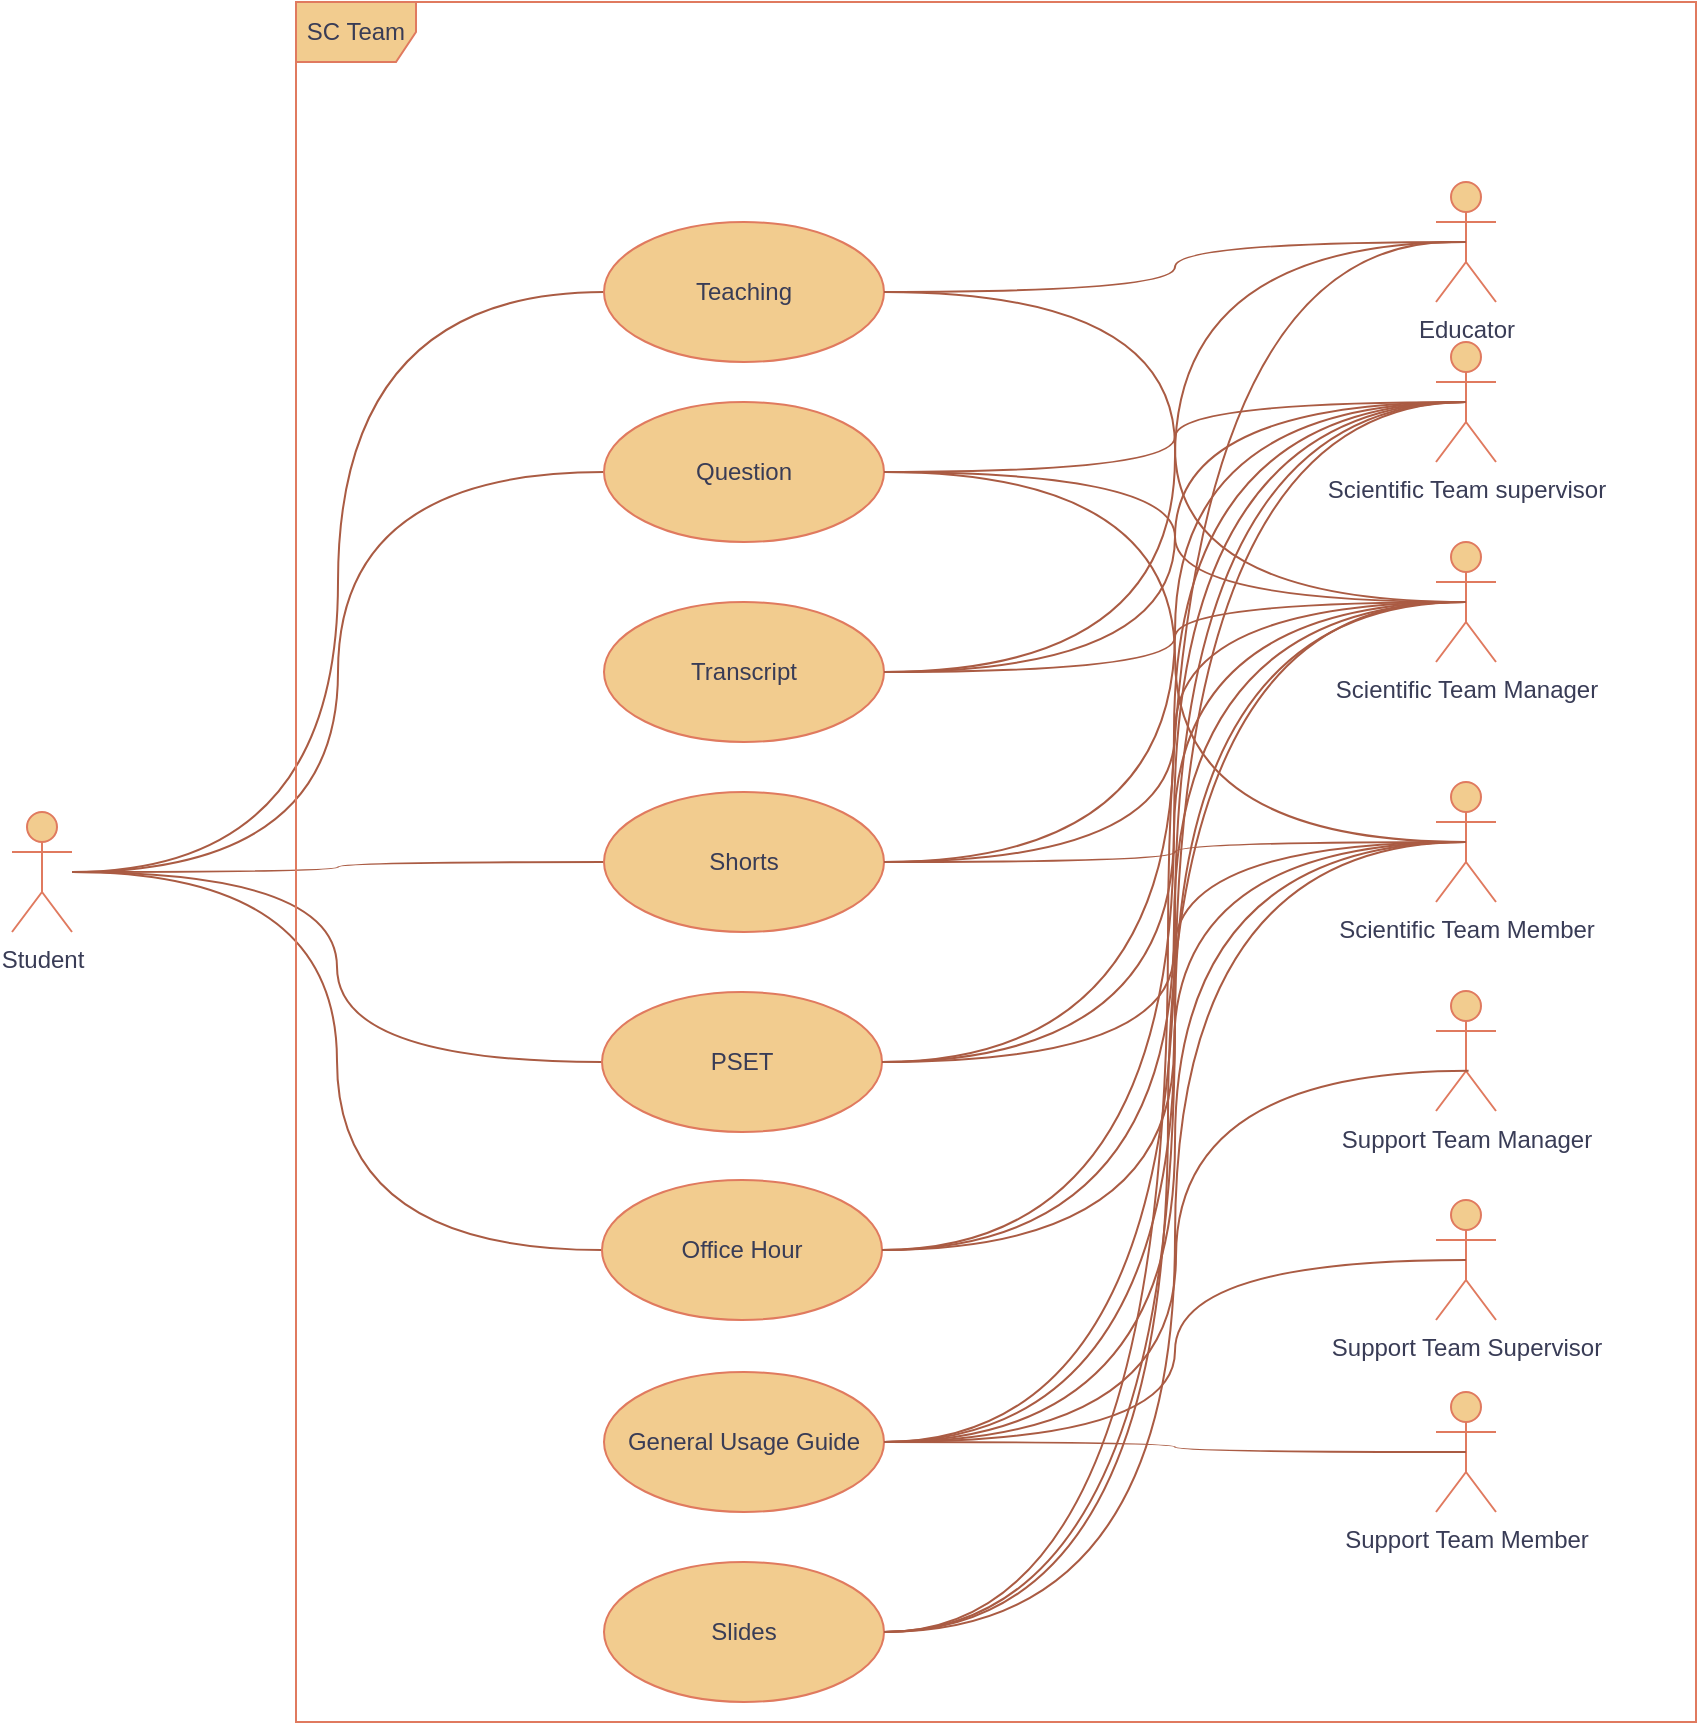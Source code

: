 <mxfile version="24.7.2" type="github">
  <diagram name="Page-1" id="fy9MFlwB3tOoA_Fu7364">
    <mxGraphModel dx="1593" dy="829" grid="1" gridSize="10" guides="1" tooltips="1" connect="1" arrows="1" fold="1" page="1" pageScale="1" pageWidth="827" pageHeight="1169" background="none" math="0" shadow="0">
      <root>
        <mxCell id="0" />
        <mxCell id="1" parent="0" />
        <mxCell id="oyihTQzyywMHuzACYi7b-41" style="edgeStyle=elbowEdgeStyle;shape=connector;curved=1;rounded=0;jumpStyle=arc;orthogonalLoop=1;jettySize=auto;html=1;shadow=0;strokeColor=#aa5b43;align=center;verticalAlign=middle;fontFamily=Helvetica;fontSize=11;fontColor=default;labelBackgroundColor=default;endArrow=none;endFill=0;flowAnimation=0;" edge="1" parent="1" source="vlauwfzfE7p3HynKM8hs-1" target="vlauwfzfE7p3HynKM8hs-20">
          <mxGeometry relative="1" as="geometry" />
        </mxCell>
        <mxCell id="oyihTQzyywMHuzACYi7b-42" style="edgeStyle=elbowEdgeStyle;shape=connector;curved=1;rounded=0;jumpStyle=arc;orthogonalLoop=1;jettySize=auto;html=1;shadow=0;strokeColor=#aa5b43;align=center;verticalAlign=middle;fontFamily=Helvetica;fontSize=11;fontColor=default;labelBackgroundColor=default;endArrow=none;endFill=0;flowAnimation=0;" edge="1" parent="1" source="vlauwfzfE7p3HynKM8hs-1" target="vlauwfzfE7p3HynKM8hs-10">
          <mxGeometry relative="1" as="geometry" />
        </mxCell>
        <mxCell id="oyihTQzyywMHuzACYi7b-43" style="edgeStyle=elbowEdgeStyle;shape=connector;curved=1;rounded=0;jumpStyle=arc;orthogonalLoop=1;jettySize=auto;html=1;shadow=0;strokeColor=#aa5b43;align=center;verticalAlign=middle;fontFamily=Helvetica;fontSize=11;fontColor=default;labelBackgroundColor=default;endArrow=none;endFill=0;flowAnimation=0;" edge="1" parent="1" source="vlauwfzfE7p3HynKM8hs-1" target="vlauwfzfE7p3HynKM8hs-16">
          <mxGeometry relative="1" as="geometry" />
        </mxCell>
        <mxCell id="oyihTQzyywMHuzACYi7b-44" style="edgeStyle=elbowEdgeStyle;shape=connector;curved=1;rounded=0;jumpStyle=arc;orthogonalLoop=1;jettySize=auto;html=1;shadow=0;strokeColor=#aa5b43;align=center;verticalAlign=middle;fontFamily=Helvetica;fontSize=11;fontColor=default;labelBackgroundColor=default;endArrow=none;endFill=0;flowAnimation=0;" edge="1" parent="1" source="vlauwfzfE7p3HynKM8hs-1" target="vlauwfzfE7p3HynKM8hs-12">
          <mxGeometry relative="1" as="geometry" />
        </mxCell>
        <mxCell id="oyihTQzyywMHuzACYi7b-45" style="edgeStyle=elbowEdgeStyle;shape=connector;curved=1;rounded=0;jumpStyle=arc;orthogonalLoop=1;jettySize=auto;html=1;shadow=0;strokeColor=#aa5b43;align=center;verticalAlign=middle;fontFamily=Helvetica;fontSize=11;fontColor=default;labelBackgroundColor=default;endArrow=none;endFill=0;flowAnimation=0;" edge="1" parent="1" source="vlauwfzfE7p3HynKM8hs-1" target="vlauwfzfE7p3HynKM8hs-14">
          <mxGeometry relative="1" as="geometry" />
        </mxCell>
        <mxCell id="vlauwfzfE7p3HynKM8hs-1" value="Student" style="shape=umlActor;verticalLabelPosition=bottom;verticalAlign=top;html=1;labelBackgroundColor=none;fillColor=#F2CC8F;strokeColor=#E07A5F;fontColor=#393C56;rounded=1;" parent="1" vertex="1">
          <mxGeometry x="20" y="495" width="30" height="60" as="geometry" />
        </mxCell>
        <mxCell id="vlauwfzfE7p3HynKM8hs-4" value="Educator" style="shape=umlActor;verticalLabelPosition=bottom;verticalAlign=top;html=1;labelBackgroundColor=none;fillColor=#F2CC8F;strokeColor=#E07A5F;fontColor=#393C56;rounded=1;" parent="1" vertex="1">
          <mxGeometry x="732" y="180" width="30" height="60" as="geometry" />
        </mxCell>
        <mxCell id="vlauwfzfE7p3HynKM8hs-5" value="Support Team Member" style="shape=umlActor;verticalLabelPosition=bottom;verticalAlign=top;html=1;labelBackgroundColor=none;fillColor=#F2CC8F;strokeColor=#E07A5F;fontColor=#393C56;rounded=1;" parent="1" vertex="1">
          <mxGeometry x="732" y="785" width="30" height="60" as="geometry" />
        </mxCell>
        <mxCell id="vlauwfzfE7p3HynKM8hs-6" value="Scientific Team Manager" style="shape=umlActor;verticalLabelPosition=bottom;verticalAlign=top;html=1;labelBackgroundColor=none;fillColor=#F2CC8F;strokeColor=#E07A5F;fontColor=#393C56;rounded=1;" parent="1" vertex="1">
          <mxGeometry x="732" y="360" width="30" height="60" as="geometry" />
        </mxCell>
        <mxCell id="vlauwfzfE7p3HynKM8hs-7" value="Scientific Team supervisor" style="shape=umlActor;verticalLabelPosition=bottom;verticalAlign=top;html=1;labelBackgroundColor=none;fillColor=#F2CC8F;strokeColor=#E07A5F;fontColor=#393C56;rounded=1;" parent="1" vertex="1">
          <mxGeometry x="732" y="260" width="30" height="60" as="geometry" />
        </mxCell>
        <mxCell id="vlauwfzfE7p3HynKM8hs-8" value="Scientific Team Member" style="shape=umlActor;verticalLabelPosition=bottom;verticalAlign=top;html=1;labelBackgroundColor=none;fillColor=#F2CC8F;strokeColor=#E07A5F;fontColor=#393C56;rounded=1;" parent="1" vertex="1">
          <mxGeometry x="732" y="480" width="30" height="60" as="geometry" />
        </mxCell>
        <mxCell id="vlauwfzfE7p3HynKM8hs-10" value="Question" style="ellipse;whiteSpace=wrap;html=1;labelBackgroundColor=none;fillColor=#F2CC8F;strokeColor=#E07A5F;fontColor=#393C56;rounded=1;" parent="1" vertex="1">
          <mxGeometry x="316" y="290" width="140" height="70" as="geometry" />
        </mxCell>
        <mxCell id="vlauwfzfE7p3HynKM8hs-11" value="Transcript" style="ellipse;whiteSpace=wrap;html=1;labelBackgroundColor=none;fillColor=#F2CC8F;strokeColor=#E07A5F;fontColor=#393C56;rounded=1;" parent="1" vertex="1">
          <mxGeometry x="316" y="390" width="140" height="70" as="geometry" />
        </mxCell>
        <mxCell id="vlauwfzfE7p3HynKM8hs-12" value="Shorts" style="ellipse;whiteSpace=wrap;html=1;labelBackgroundColor=none;fillColor=#F2CC8F;strokeColor=#E07A5F;fontColor=#393C56;rounded=1;" parent="1" vertex="1">
          <mxGeometry x="316" y="485" width="140" height="70" as="geometry" />
        </mxCell>
        <mxCell id="vlauwfzfE7p3HynKM8hs-14" value="PSET" style="ellipse;whiteSpace=wrap;html=1;labelBackgroundColor=none;fillColor=#F2CC8F;strokeColor=#E07A5F;fontColor=#393C56;rounded=1;" parent="1" vertex="1">
          <mxGeometry x="315" y="585" width="140" height="70" as="geometry" />
        </mxCell>
        <mxCell id="vlauwfzfE7p3HynKM8hs-16" value="Office Hour" style="ellipse;whiteSpace=wrap;html=1;labelBackgroundColor=none;fillColor=#F2CC8F;strokeColor=#E07A5F;fontColor=#393C56;rounded=1;" parent="1" vertex="1">
          <mxGeometry x="315" y="679" width="140" height="70" as="geometry" />
        </mxCell>
        <mxCell id="vlauwfzfE7p3HynKM8hs-17" value="General Usage Guide" style="ellipse;whiteSpace=wrap;html=1;labelBackgroundColor=none;fillColor=#F2CC8F;strokeColor=#E07A5F;fontColor=#393C56;rounded=1;" parent="1" vertex="1">
          <mxGeometry x="316" y="775" width="140" height="70" as="geometry" />
        </mxCell>
        <mxCell id="vlauwfzfE7p3HynKM8hs-20" value="Teaching" style="ellipse;whiteSpace=wrap;html=1;labelBackgroundColor=none;fillColor=#F2CC8F;strokeColor=#E07A5F;fontColor=#393C56;rounded=1;" parent="1" vertex="1">
          <mxGeometry x="316" y="200" width="140" height="70" as="geometry" />
        </mxCell>
        <mxCell id="vlauwfzfE7p3HynKM8hs-22" value="SC Team" style="shape=umlFrame;whiteSpace=wrap;html=1;pointerEvents=0;labelBackgroundColor=none;fillColor=#F2CC8F;strokeColor=#E07A5F;fontColor=#393C56;rounded=1;" parent="1" vertex="1">
          <mxGeometry x="162" y="90" width="700" height="860" as="geometry" />
        </mxCell>
        <mxCell id="vlauwfzfE7p3HynKM8hs-25" value="Support Team Manager" style="shape=umlActor;verticalLabelPosition=bottom;verticalAlign=top;html=1;labelBackgroundColor=none;fillColor=#F2CC8F;strokeColor=#E07A5F;fontColor=#393C56;rounded=1;" parent="1" vertex="1">
          <mxGeometry x="732" y="584.5" width="30" height="60" as="geometry" />
        </mxCell>
        <mxCell id="oyihTQzyywMHuzACYi7b-1" style="edgeStyle=elbowEdgeStyle;rounded=0;orthogonalLoop=1;jettySize=auto;html=1;entryX=0.5;entryY=0.5;entryDx=0;entryDy=0;entryPerimeter=0;jumpStyle=arc;shadow=0;flowAnimation=0;curved=1;strokeColor=#aa5b43;endArrow=none;endFill=0;" edge="1" parent="1" source="vlauwfzfE7p3HynKM8hs-11" target="vlauwfzfE7p3HynKM8hs-4">
          <mxGeometry relative="1" as="geometry" />
        </mxCell>
        <mxCell id="oyihTQzyywMHuzACYi7b-2" style="edgeStyle=elbowEdgeStyle;shape=connector;curved=1;rounded=0;jumpStyle=arc;orthogonalLoop=1;jettySize=auto;html=1;entryX=0.5;entryY=0.5;entryDx=0;entryDy=0;entryPerimeter=0;shadow=0;strokeColor=#aa5b43;align=center;verticalAlign=middle;fontFamily=Helvetica;fontSize=11;fontColor=default;labelBackgroundColor=default;endArrow=none;endFill=0;flowAnimation=0;" edge="1" parent="1" source="vlauwfzfE7p3HynKM8hs-20" target="vlauwfzfE7p3HynKM8hs-4">
          <mxGeometry relative="1" as="geometry" />
        </mxCell>
        <mxCell id="oyihTQzyywMHuzACYi7b-7" style="edgeStyle=elbowEdgeStyle;shape=connector;curved=1;rounded=0;jumpStyle=arc;orthogonalLoop=1;jettySize=auto;html=1;entryX=0.5;entryY=0.5;entryDx=0;entryDy=0;entryPerimeter=0;shadow=0;strokeColor=#aa5b43;align=center;verticalAlign=middle;fontFamily=Helvetica;fontSize=11;fontColor=default;labelBackgroundColor=default;endArrow=none;endFill=0;flowAnimation=0;" edge="1" parent="1" source="vlauwfzfE7p3HynKM8hs-20" target="vlauwfzfE7p3HynKM8hs-6">
          <mxGeometry relative="1" as="geometry" />
        </mxCell>
        <mxCell id="oyihTQzyywMHuzACYi7b-8" style="edgeStyle=elbowEdgeStyle;shape=connector;curved=1;rounded=0;jumpStyle=arc;orthogonalLoop=1;jettySize=auto;html=1;entryX=0.5;entryY=0.5;entryDx=0;entryDy=0;entryPerimeter=0;shadow=0;strokeColor=#aa5b43;align=center;verticalAlign=middle;fontFamily=Helvetica;fontSize=11;fontColor=default;labelBackgroundColor=default;endArrow=none;endFill=0;flowAnimation=0;" edge="1" parent="1" source="vlauwfzfE7p3HynKM8hs-10" target="vlauwfzfE7p3HynKM8hs-6">
          <mxGeometry relative="1" as="geometry" />
        </mxCell>
        <mxCell id="oyihTQzyywMHuzACYi7b-9" style="edgeStyle=elbowEdgeStyle;shape=connector;curved=1;rounded=0;jumpStyle=arc;orthogonalLoop=1;jettySize=auto;html=1;entryX=0.5;entryY=0.5;entryDx=0;entryDy=0;entryPerimeter=0;shadow=0;strokeColor=#aa5b43;align=center;verticalAlign=middle;fontFamily=Helvetica;fontSize=11;fontColor=default;labelBackgroundColor=default;endArrow=none;endFill=0;flowAnimation=0;" edge="1" parent="1" source="vlauwfzfE7p3HynKM8hs-11" target="vlauwfzfE7p3HynKM8hs-6">
          <mxGeometry relative="1" as="geometry" />
        </mxCell>
        <mxCell id="oyihTQzyywMHuzACYi7b-10" style="edgeStyle=elbowEdgeStyle;shape=connector;curved=1;rounded=0;jumpStyle=arc;orthogonalLoop=1;jettySize=auto;html=1;entryX=0.5;entryY=0.5;entryDx=0;entryDy=0;entryPerimeter=0;shadow=0;strokeColor=#aa5b43;align=center;verticalAlign=middle;fontFamily=Helvetica;fontSize=11;fontColor=default;labelBackgroundColor=default;endArrow=none;endFill=0;flowAnimation=0;" edge="1" parent="1" source="vlauwfzfE7p3HynKM8hs-12" target="vlauwfzfE7p3HynKM8hs-6">
          <mxGeometry relative="1" as="geometry" />
        </mxCell>
        <mxCell id="oyihTQzyywMHuzACYi7b-11" style="edgeStyle=elbowEdgeStyle;shape=connector;curved=1;rounded=0;jumpStyle=arc;orthogonalLoop=1;jettySize=auto;html=1;entryX=0.5;entryY=0.5;entryDx=0;entryDy=0;entryPerimeter=0;shadow=0;strokeColor=#aa5b43;align=center;verticalAlign=middle;fontFamily=Helvetica;fontSize=11;fontColor=default;labelBackgroundColor=default;endArrow=none;endFill=0;flowAnimation=0;" edge="1" parent="1" source="vlauwfzfE7p3HynKM8hs-14" target="vlauwfzfE7p3HynKM8hs-6">
          <mxGeometry relative="1" as="geometry" />
        </mxCell>
        <mxCell id="oyihTQzyywMHuzACYi7b-13" style="edgeStyle=elbowEdgeStyle;shape=connector;curved=1;rounded=0;jumpStyle=arc;orthogonalLoop=1;jettySize=auto;html=1;entryX=0.5;entryY=0.5;entryDx=0;entryDy=0;entryPerimeter=0;shadow=0;strokeColor=#aa5b43;align=center;verticalAlign=middle;fontFamily=Helvetica;fontSize=11;fontColor=default;labelBackgroundColor=default;endArrow=none;endFill=0;flowAnimation=0;" edge="1" parent="1" source="vlauwfzfE7p3HynKM8hs-16" target="vlauwfzfE7p3HynKM8hs-6">
          <mxGeometry relative="1" as="geometry" />
        </mxCell>
        <mxCell id="oyihTQzyywMHuzACYi7b-14" style="edgeStyle=elbowEdgeStyle;shape=connector;curved=1;rounded=0;jumpStyle=arc;orthogonalLoop=1;jettySize=auto;html=1;entryX=0.5;entryY=0.5;entryDx=0;entryDy=0;entryPerimeter=0;shadow=0;strokeColor=#aa5b43;align=center;verticalAlign=middle;fontFamily=Helvetica;fontSize=11;fontColor=default;labelBackgroundColor=default;endArrow=none;endFill=0;flowAnimation=0;" edge="1" parent="1" source="vlauwfzfE7p3HynKM8hs-17" target="vlauwfzfE7p3HynKM8hs-6">
          <mxGeometry relative="1" as="geometry" />
        </mxCell>
        <mxCell id="oyihTQzyywMHuzACYi7b-20" style="edgeStyle=elbowEdgeStyle;shape=connector;curved=1;rounded=0;jumpStyle=arc;orthogonalLoop=1;jettySize=auto;html=1;entryX=0.5;entryY=0.5;entryDx=0;entryDy=0;entryPerimeter=0;shadow=0;strokeColor=#aa5b43;align=center;verticalAlign=middle;fontFamily=Helvetica;fontSize=11;fontColor=default;labelBackgroundColor=default;endArrow=none;endFill=0;flowAnimation=0;" edge="1" parent="1" source="vlauwfzfE7p3HynKM8hs-10" target="vlauwfzfE7p3HynKM8hs-7">
          <mxGeometry relative="1" as="geometry" />
        </mxCell>
        <mxCell id="oyihTQzyywMHuzACYi7b-21" style="edgeStyle=elbowEdgeStyle;shape=connector;curved=1;rounded=0;jumpStyle=arc;orthogonalLoop=1;jettySize=auto;html=1;entryX=0.5;entryY=0.5;entryDx=0;entryDy=0;entryPerimeter=0;shadow=0;strokeColor=#aa5b43;align=center;verticalAlign=middle;fontFamily=Helvetica;fontSize=11;fontColor=default;labelBackgroundColor=default;endArrow=none;endFill=0;flowAnimation=0;" edge="1" parent="1" source="vlauwfzfE7p3HynKM8hs-11" target="vlauwfzfE7p3HynKM8hs-7">
          <mxGeometry relative="1" as="geometry" />
        </mxCell>
        <mxCell id="oyihTQzyywMHuzACYi7b-22" style="edgeStyle=elbowEdgeStyle;shape=connector;curved=1;rounded=0;jumpStyle=arc;orthogonalLoop=1;jettySize=auto;html=1;entryX=0.5;entryY=0.5;entryDx=0;entryDy=0;entryPerimeter=0;shadow=0;strokeColor=#aa5b43;align=center;verticalAlign=middle;fontFamily=Helvetica;fontSize=11;fontColor=default;labelBackgroundColor=default;endArrow=none;endFill=0;flowAnimation=0;" edge="1" parent="1" source="vlauwfzfE7p3HynKM8hs-12" target="vlauwfzfE7p3HynKM8hs-7">
          <mxGeometry relative="1" as="geometry" />
        </mxCell>
        <mxCell id="oyihTQzyywMHuzACYi7b-23" style="edgeStyle=elbowEdgeStyle;shape=connector;curved=1;rounded=0;jumpStyle=arc;orthogonalLoop=1;jettySize=auto;html=1;entryX=0.5;entryY=0.5;entryDx=0;entryDy=0;entryPerimeter=0;shadow=0;strokeColor=#aa5b43;align=center;verticalAlign=middle;fontFamily=Helvetica;fontSize=11;fontColor=default;labelBackgroundColor=default;endArrow=none;endFill=0;flowAnimation=0;" edge="1" parent="1" source="vlauwfzfE7p3HynKM8hs-14" target="vlauwfzfE7p3HynKM8hs-7">
          <mxGeometry relative="1" as="geometry" />
        </mxCell>
        <mxCell id="oyihTQzyywMHuzACYi7b-24" style="edgeStyle=elbowEdgeStyle;shape=connector;curved=1;rounded=0;jumpStyle=arc;orthogonalLoop=1;jettySize=auto;html=1;entryX=0.5;entryY=0.5;entryDx=0;entryDy=0;entryPerimeter=0;shadow=0;strokeColor=#aa5b43;align=center;verticalAlign=middle;fontFamily=Helvetica;fontSize=11;fontColor=default;labelBackgroundColor=default;endArrow=none;endFill=0;flowAnimation=0;" edge="1" parent="1" source="vlauwfzfE7p3HynKM8hs-16" target="vlauwfzfE7p3HynKM8hs-7">
          <mxGeometry relative="1" as="geometry" />
        </mxCell>
        <mxCell id="oyihTQzyywMHuzACYi7b-25" style="edgeStyle=elbowEdgeStyle;shape=connector;curved=1;rounded=0;jumpStyle=arc;orthogonalLoop=1;jettySize=auto;html=1;entryX=0.5;entryY=0.5;entryDx=0;entryDy=0;entryPerimeter=0;shadow=0;strokeColor=#aa5b43;align=center;verticalAlign=middle;fontFamily=Helvetica;fontSize=11;fontColor=default;labelBackgroundColor=default;endArrow=none;endFill=0;flowAnimation=0;" edge="1" parent="1" source="vlauwfzfE7p3HynKM8hs-17" target="vlauwfzfE7p3HynKM8hs-7">
          <mxGeometry relative="1" as="geometry" />
        </mxCell>
        <mxCell id="oyihTQzyywMHuzACYi7b-27" style="edgeStyle=elbowEdgeStyle;shape=connector;curved=1;rounded=0;jumpStyle=arc;orthogonalLoop=1;jettySize=auto;html=1;entryX=0.5;entryY=0.5;entryDx=0;entryDy=0;entryPerimeter=0;shadow=0;strokeColor=#aa5b43;align=center;verticalAlign=middle;fontFamily=Helvetica;fontSize=11;fontColor=default;labelBackgroundColor=default;endArrow=none;endFill=0;flowAnimation=0;" edge="1" parent="1" source="vlauwfzfE7p3HynKM8hs-10" target="vlauwfzfE7p3HynKM8hs-8">
          <mxGeometry relative="1" as="geometry" />
        </mxCell>
        <mxCell id="oyihTQzyywMHuzACYi7b-29" style="edgeStyle=elbowEdgeStyle;shape=connector;curved=1;rounded=0;jumpStyle=arc;orthogonalLoop=1;jettySize=auto;html=1;shadow=0;strokeColor=#aa5b43;align=center;verticalAlign=middle;fontFamily=Helvetica;fontSize=11;fontColor=default;labelBackgroundColor=default;endArrow=none;endFill=0;flowAnimation=0;" edge="1" parent="1" source="oyihTQzyywMHuzACYi7b-28">
          <mxGeometry relative="1" as="geometry">
            <mxPoint x="740" y="210" as="targetPoint" />
          </mxGeometry>
        </mxCell>
        <mxCell id="oyihTQzyywMHuzACYi7b-31" style="edgeStyle=elbowEdgeStyle;shape=connector;curved=1;rounded=0;jumpStyle=arc;orthogonalLoop=1;jettySize=auto;html=1;shadow=0;strokeColor=#aa5b43;align=center;verticalAlign=middle;fontFamily=Helvetica;fontSize=11;fontColor=default;labelBackgroundColor=default;endArrow=none;endFill=0;flowAnimation=0;" edge="1" parent="1" source="oyihTQzyywMHuzACYi7b-28">
          <mxGeometry relative="1" as="geometry">
            <mxPoint x="740" y="390" as="targetPoint" />
          </mxGeometry>
        </mxCell>
        <mxCell id="oyihTQzyywMHuzACYi7b-28" value="Slides" style="ellipse;whiteSpace=wrap;html=1;labelBackgroundColor=none;fillColor=#F2CC8F;strokeColor=#E07A5F;fontColor=#393C56;rounded=1;" vertex="1" parent="1">
          <mxGeometry x="316" y="870" width="140" height="70" as="geometry" />
        </mxCell>
        <mxCell id="oyihTQzyywMHuzACYi7b-30" style="edgeStyle=elbowEdgeStyle;shape=connector;curved=1;rounded=0;jumpStyle=arc;orthogonalLoop=1;jettySize=auto;html=1;entryX=0.5;entryY=0.5;entryDx=0;entryDy=0;entryPerimeter=0;shadow=0;strokeColor=#aa5b43;align=center;verticalAlign=middle;fontFamily=Helvetica;fontSize=11;fontColor=default;labelBackgroundColor=default;endArrow=none;endFill=0;flowAnimation=0;" edge="1" parent="1" source="oyihTQzyywMHuzACYi7b-28" target="vlauwfzfE7p3HynKM8hs-7">
          <mxGeometry relative="1" as="geometry" />
        </mxCell>
        <mxCell id="oyihTQzyywMHuzACYi7b-32" style="edgeStyle=elbowEdgeStyle;shape=connector;curved=1;rounded=0;jumpStyle=arc;orthogonalLoop=1;jettySize=auto;html=1;entryX=0.5;entryY=0.5;entryDx=0;entryDy=0;entryPerimeter=0;shadow=0;strokeColor=#aa5b43;align=center;verticalAlign=middle;fontFamily=Helvetica;fontSize=11;fontColor=default;labelBackgroundColor=default;endArrow=none;endFill=0;flowAnimation=0;" edge="1" parent="1" source="oyihTQzyywMHuzACYi7b-28" target="vlauwfzfE7p3HynKM8hs-8">
          <mxGeometry relative="1" as="geometry" />
        </mxCell>
        <mxCell id="oyihTQzyywMHuzACYi7b-33" value="Support Team Supervisor" style="shape=umlActor;verticalLabelPosition=bottom;verticalAlign=top;html=1;labelBackgroundColor=none;fillColor=#F2CC8F;strokeColor=#E07A5F;fontColor=#393C56;rounded=1;" vertex="1" parent="1">
          <mxGeometry x="732" y="689" width="30" height="60" as="geometry" />
        </mxCell>
        <mxCell id="oyihTQzyywMHuzACYi7b-34" style="edgeStyle=elbowEdgeStyle;shape=connector;curved=1;rounded=0;jumpStyle=arc;orthogonalLoop=1;jettySize=auto;html=1;entryX=0.5;entryY=0.5;entryDx=0;entryDy=0;entryPerimeter=0;shadow=0;strokeColor=#aa5b43;align=center;verticalAlign=middle;fontFamily=Helvetica;fontSize=11;fontColor=default;labelBackgroundColor=default;endArrow=none;endFill=0;flowAnimation=0;" edge="1" parent="1" source="vlauwfzfE7p3HynKM8hs-12" target="vlauwfzfE7p3HynKM8hs-8">
          <mxGeometry relative="1" as="geometry" />
        </mxCell>
        <mxCell id="oyihTQzyywMHuzACYi7b-35" style="edgeStyle=elbowEdgeStyle;shape=connector;curved=1;rounded=0;jumpStyle=arc;orthogonalLoop=1;jettySize=auto;html=1;entryX=0.5;entryY=0.5;entryDx=0;entryDy=0;entryPerimeter=0;shadow=0;strokeColor=#aa5b43;align=center;verticalAlign=middle;fontFamily=Helvetica;fontSize=11;fontColor=default;labelBackgroundColor=default;endArrow=none;endFill=0;flowAnimation=0;" edge="1" parent="1" source="vlauwfzfE7p3HynKM8hs-14" target="vlauwfzfE7p3HynKM8hs-8">
          <mxGeometry relative="1" as="geometry" />
        </mxCell>
        <mxCell id="oyihTQzyywMHuzACYi7b-36" style="edgeStyle=elbowEdgeStyle;shape=connector;curved=1;rounded=0;jumpStyle=arc;orthogonalLoop=1;jettySize=auto;html=1;entryX=0.5;entryY=0.5;entryDx=0;entryDy=0;entryPerimeter=0;shadow=0;strokeColor=#aa5b43;align=center;verticalAlign=middle;fontFamily=Helvetica;fontSize=11;fontColor=default;labelBackgroundColor=default;endArrow=none;endFill=0;flowAnimation=0;" edge="1" parent="1" source="vlauwfzfE7p3HynKM8hs-16" target="vlauwfzfE7p3HynKM8hs-8">
          <mxGeometry relative="1" as="geometry" />
        </mxCell>
        <mxCell id="oyihTQzyywMHuzACYi7b-37" style="edgeStyle=elbowEdgeStyle;shape=connector;curved=1;rounded=0;jumpStyle=arc;orthogonalLoop=1;jettySize=auto;html=1;entryX=0.5;entryY=0.5;entryDx=0;entryDy=0;entryPerimeter=0;shadow=0;strokeColor=#aa5b43;align=center;verticalAlign=middle;fontFamily=Helvetica;fontSize=11;fontColor=default;labelBackgroundColor=default;endArrow=none;endFill=0;flowAnimation=0;" edge="1" parent="1" source="vlauwfzfE7p3HynKM8hs-17" target="vlauwfzfE7p3HynKM8hs-8">
          <mxGeometry relative="1" as="geometry" />
        </mxCell>
        <mxCell id="oyihTQzyywMHuzACYi7b-38" style="edgeStyle=elbowEdgeStyle;shape=connector;curved=1;rounded=0;jumpStyle=arc;orthogonalLoop=1;jettySize=auto;html=1;entryX=0.543;entryY=0.664;entryDx=0;entryDy=0;entryPerimeter=0;shadow=0;strokeColor=#aa5b43;align=center;verticalAlign=middle;fontFamily=Helvetica;fontSize=11;fontColor=default;labelBackgroundColor=default;endArrow=none;endFill=0;flowAnimation=0;" edge="1" parent="1" source="vlauwfzfE7p3HynKM8hs-17" target="vlauwfzfE7p3HynKM8hs-25">
          <mxGeometry relative="1" as="geometry" />
        </mxCell>
        <mxCell id="oyihTQzyywMHuzACYi7b-39" style="edgeStyle=elbowEdgeStyle;shape=connector;curved=1;rounded=0;jumpStyle=arc;orthogonalLoop=1;jettySize=auto;html=1;entryX=0.5;entryY=0.5;entryDx=0;entryDy=0;entryPerimeter=0;shadow=0;strokeColor=#aa5b43;align=center;verticalAlign=middle;fontFamily=Helvetica;fontSize=11;fontColor=default;labelBackgroundColor=default;endArrow=none;endFill=0;flowAnimation=0;" edge="1" parent="1" source="vlauwfzfE7p3HynKM8hs-17" target="oyihTQzyywMHuzACYi7b-33">
          <mxGeometry relative="1" as="geometry" />
        </mxCell>
        <mxCell id="oyihTQzyywMHuzACYi7b-40" style="edgeStyle=elbowEdgeStyle;shape=connector;curved=1;rounded=0;jumpStyle=arc;orthogonalLoop=1;jettySize=auto;html=1;entryX=0.5;entryY=0.5;entryDx=0;entryDy=0;entryPerimeter=0;shadow=0;strokeColor=#aa5b43;align=center;verticalAlign=middle;fontFamily=Helvetica;fontSize=11;fontColor=default;labelBackgroundColor=default;endArrow=none;endFill=0;flowAnimation=0;" edge="1" parent="1" source="vlauwfzfE7p3HynKM8hs-17" target="vlauwfzfE7p3HynKM8hs-5">
          <mxGeometry relative="1" as="geometry" />
        </mxCell>
      </root>
    </mxGraphModel>
  </diagram>
</mxfile>

